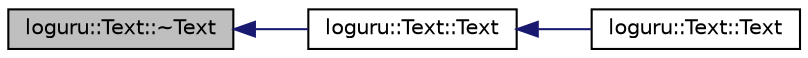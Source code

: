 digraph "loguru::Text::~Text"
{
  edge [fontname="Helvetica",fontsize="10",labelfontname="Helvetica",labelfontsize="10"];
  node [fontname="Helvetica",fontsize="10",shape=record];
  rankdir="LR";
  Node5 [label="loguru::Text::~Text",height=0.2,width=0.4,color="black", fillcolor="grey75", style="filled", fontcolor="black"];
  Node5 -> Node6 [dir="back",color="midnightblue",fontsize="10",style="solid",fontname="Helvetica"];
  Node6 [label="loguru::Text::Text",height=0.2,width=0.4,color="black", fillcolor="white", style="filled",URL="$classloguru_1_1_text.html#afffaf8a50cc4ca0d930b85ae4761ef61"];
  Node6 -> Node7 [dir="back",color="midnightblue",fontsize="10",style="solid",fontname="Helvetica"];
  Node7 [label="loguru::Text::Text",height=0.2,width=0.4,color="black", fillcolor="white", style="filled",URL="$classloguru_1_1_text.html#a2b1e4ea540b597a356dfa4a507bc53d9"];
}
